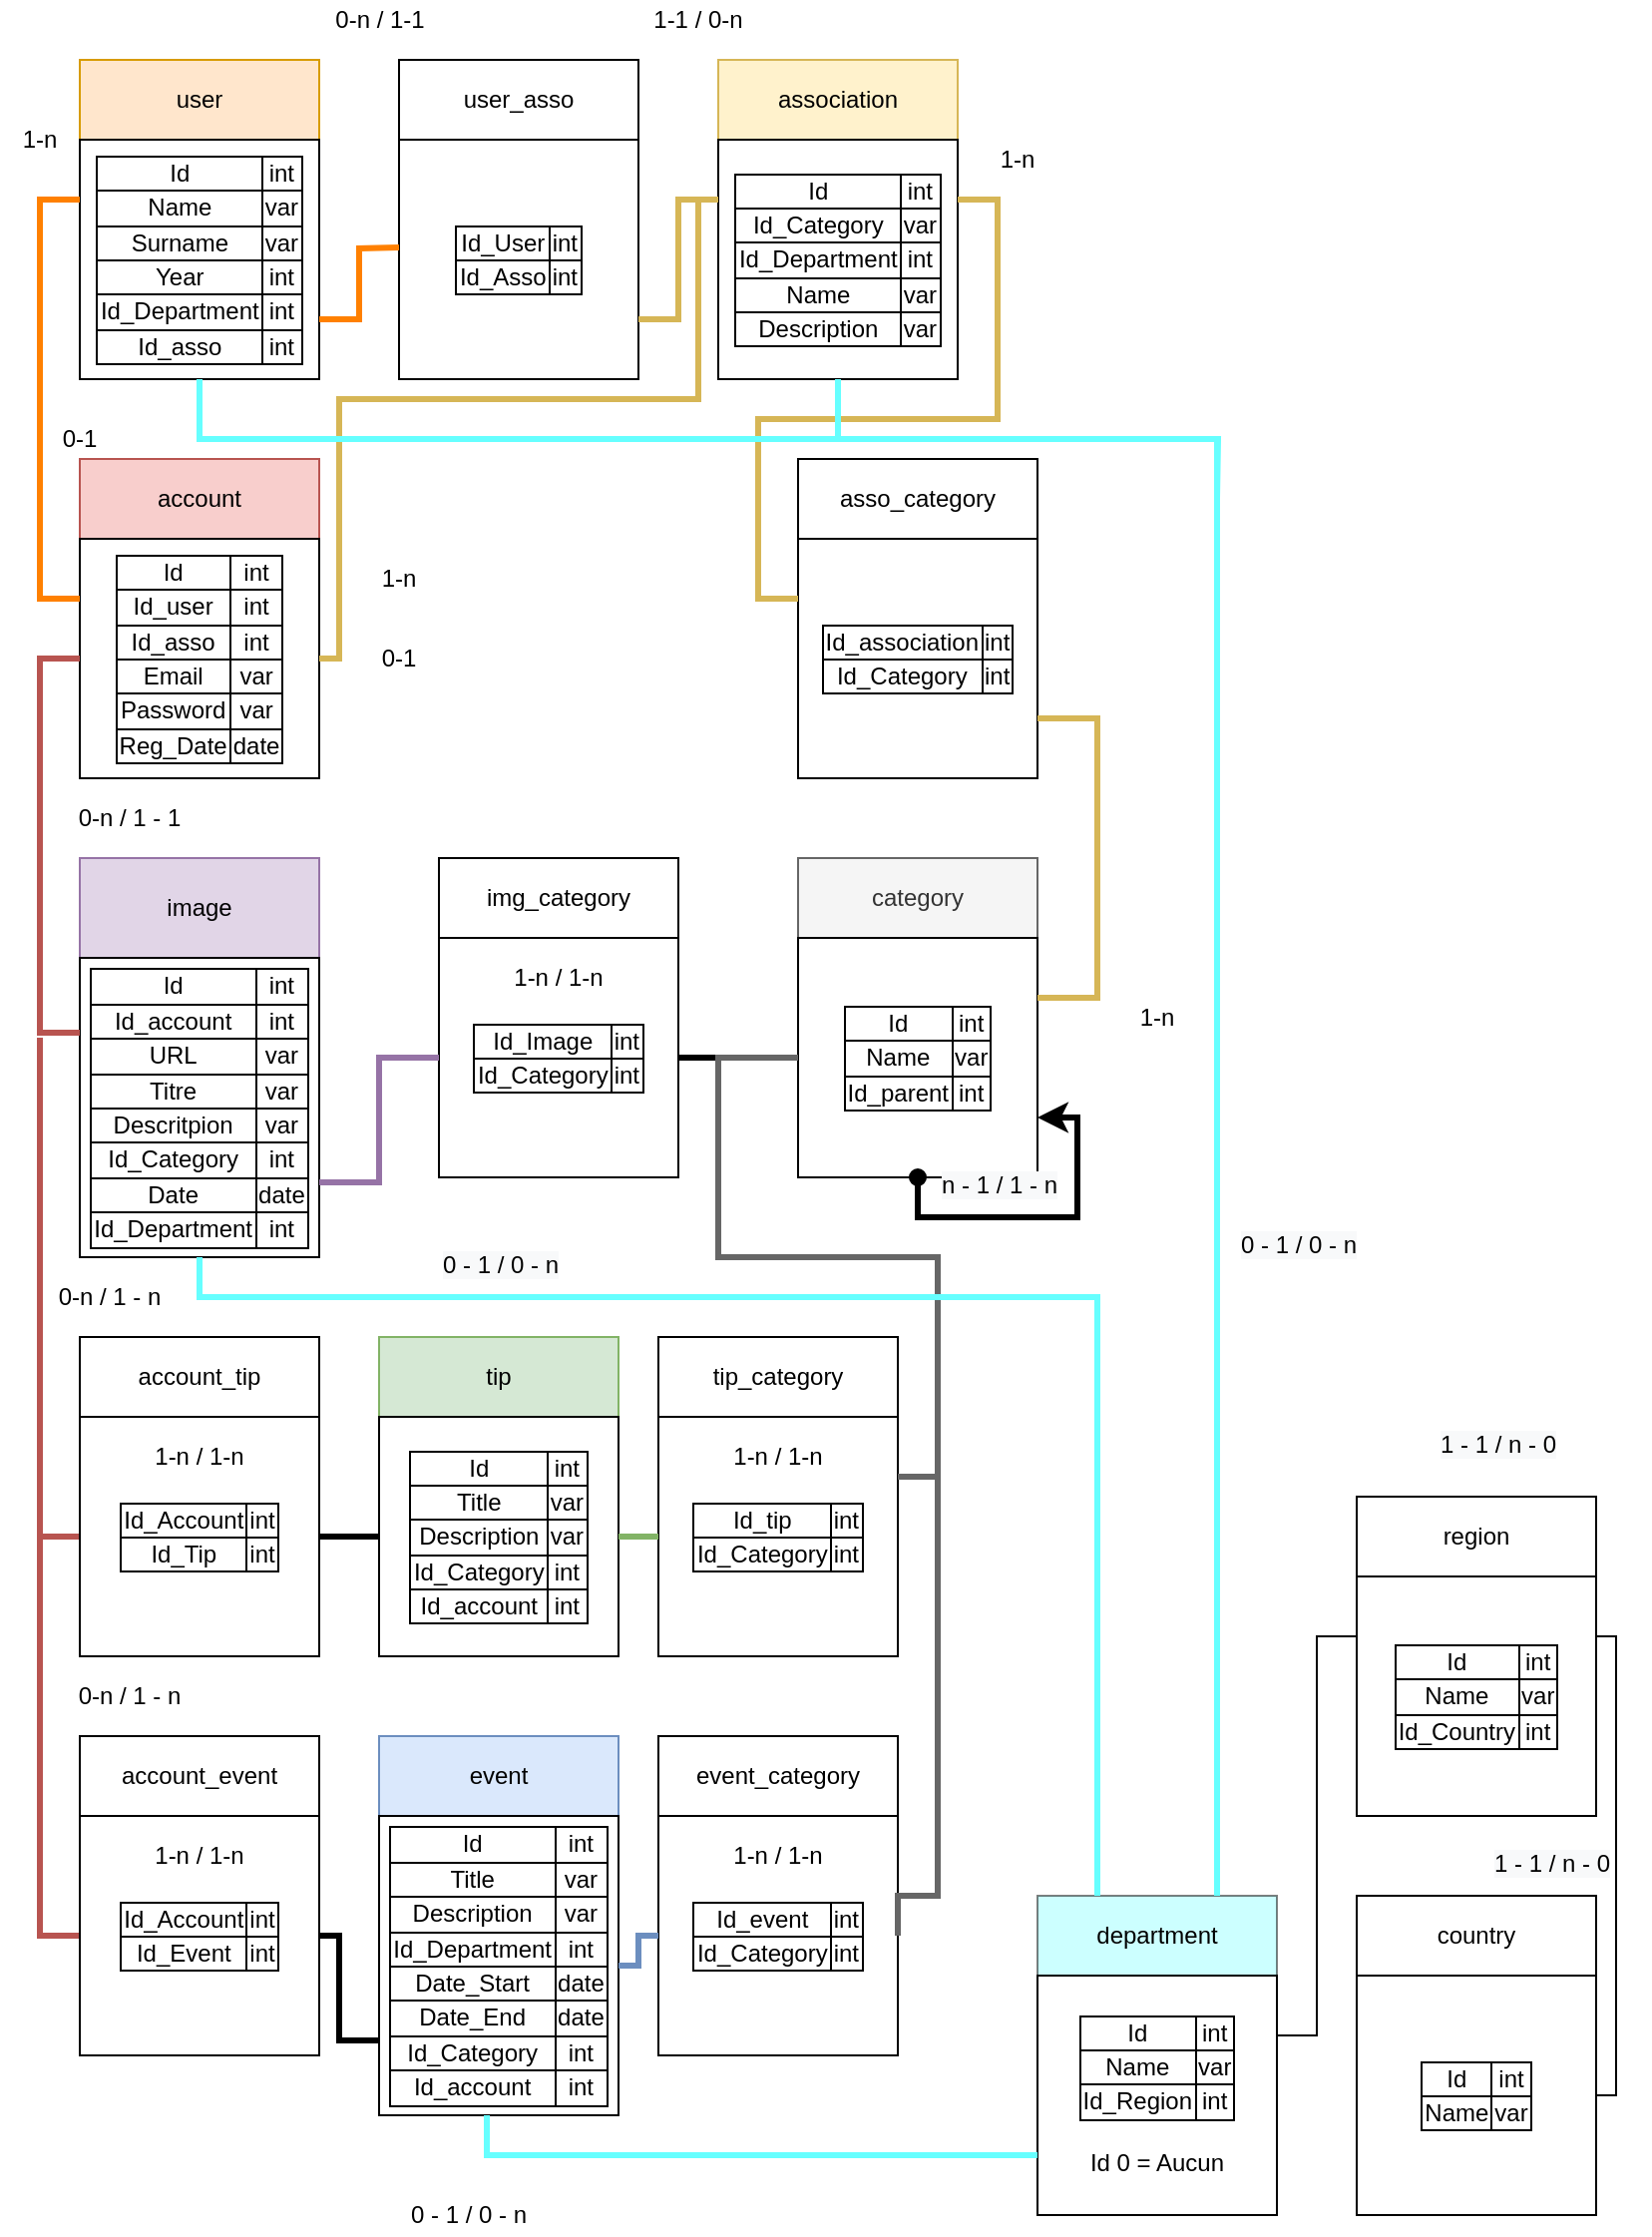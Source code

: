 <mxfile version="13.9.9" type="device"><diagram id="eTIAc1IuQYSeuGoVM9il" name="Page-1"><mxGraphModel dx="1422" dy="822" grid="1" gridSize="10" guides="1" tooltips="1" connect="1" arrows="1" fold="1" page="1" pageScale="1" pageWidth="827" pageHeight="1169" math="0" shadow="0"><root><mxCell id="0"/><mxCell id="1" parent="0"/><mxCell id="b7yWAPKwPUsxDeKE4VkS-41" value="" style="group" parent="1" vertex="1" connectable="0"><mxGeometry x="520" y="960" width="120" height="160" as="geometry"/></mxCell><mxCell id="b7yWAPKwPUsxDeKE4VkS-19" value="department" style="rounded=0;whiteSpace=wrap;html=1;fillColor=#99FFFF;opacity=50;" parent="b7yWAPKwPUsxDeKE4VkS-41" vertex="1"><mxGeometry width="120" height="40" as="geometry"/></mxCell><mxCell id="b7yWAPKwPUsxDeKE4VkS-20" value="&lt;table border=&quot;1&quot; style=&quot;border: 1px solid rgb(0 , 0 , 0) ; border-collapse: collapse&quot;&gt;&lt;tbody&gt;&lt;tr&gt;&lt;td&gt;Id&lt;/td&gt;&lt;td&gt;int&lt;/td&gt;&lt;/tr&gt;&lt;tr&gt;&lt;td&gt;Name&lt;/td&gt;&lt;td&gt;var&lt;/td&gt;&lt;/tr&gt;&lt;tr&gt;&lt;td&gt;Id_Region&lt;/td&gt;&lt;td&gt;int&lt;/td&gt;&lt;/tr&gt;&lt;/tbody&gt;&lt;/table&gt;&lt;br&gt;Id 0 = Aucun" style="rounded=0;whiteSpace=wrap;html=1;" parent="b7yWAPKwPUsxDeKE4VkS-41" vertex="1"><mxGeometry y="40" width="120" height="120" as="geometry"/></mxCell><mxCell id="b7yWAPKwPUsxDeKE4VkS-42" value="" style="group" parent="1" vertex="1" connectable="0"><mxGeometry x="680" y="760" width="120" height="160" as="geometry"/></mxCell><mxCell id="b7yWAPKwPUsxDeKE4VkS-22" value="region" style="rounded=0;whiteSpace=wrap;html=1;" parent="b7yWAPKwPUsxDeKE4VkS-42" vertex="1"><mxGeometry width="120" height="40" as="geometry"/></mxCell><mxCell id="b7yWAPKwPUsxDeKE4VkS-23" value="&lt;table border=&quot;1&quot; style=&quot;border: 1px solid rgb(0 , 0 , 0) ; border-collapse: collapse&quot;&gt;&lt;tbody&gt;&lt;tr&gt;&lt;td&gt;Id&lt;/td&gt;&lt;td&gt;int&lt;/td&gt;&lt;/tr&gt;&lt;tr&gt;&lt;td&gt;Name&lt;/td&gt;&lt;td&gt;var&lt;/td&gt;&lt;/tr&gt;&lt;tr&gt;&lt;td&gt;Id_Country&lt;/td&gt;&lt;td&gt;int&lt;/td&gt;&lt;/tr&gt;&lt;/tbody&gt;&lt;/table&gt;" style="rounded=0;whiteSpace=wrap;html=1;" parent="b7yWAPKwPUsxDeKE4VkS-42" vertex="1"><mxGeometry y="40" width="120" height="120" as="geometry"/></mxCell><mxCell id="b7yWAPKwPUsxDeKE4VkS-43" value="" style="group" parent="1" vertex="1" connectable="0"><mxGeometry x="190" y="880" width="120" height="200" as="geometry"/></mxCell><mxCell id="b7yWAPKwPUsxDeKE4VkS-16" value="event" style="rounded=0;whiteSpace=wrap;html=1;fillColor=#dae8fc;strokeColor=#6c8ebf;" parent="b7yWAPKwPUsxDeKE4VkS-43" vertex="1"><mxGeometry width="120" height="40" as="geometry"/></mxCell><mxCell id="b7yWAPKwPUsxDeKE4VkS-17" value="&lt;table border=&quot;1&quot; style=&quot;border: 1px solid rgb(0 , 0 , 0) ; border-collapse: collapse&quot;&gt;&lt;tbody&gt;&lt;tr&gt;&lt;td&gt;Id&lt;/td&gt;&lt;td&gt;int&lt;/td&gt;&lt;/tr&gt;&lt;tr&gt;&lt;td&gt;Title&lt;/td&gt;&lt;td&gt;var&lt;/td&gt;&lt;/tr&gt;&lt;tr&gt;&lt;td&gt;Description&lt;/td&gt;&lt;td&gt;var&lt;/td&gt;&lt;/tr&gt;&lt;tr&gt;&lt;td&gt;Id_Department&lt;/td&gt;&lt;td&gt;int&lt;/td&gt;&lt;/tr&gt;&lt;tr&gt;&lt;td&gt;Date_Start&lt;/td&gt;&lt;td&gt;date&lt;/td&gt;&lt;/tr&gt;&lt;tr&gt;&lt;td&gt;Date_End&lt;/td&gt;&lt;td&gt;date&lt;/td&gt;&lt;/tr&gt;&lt;tr&gt;&lt;td&gt;Id_Category&lt;/td&gt;&lt;td&gt;int&lt;/td&gt;&lt;/tr&gt;&lt;tr&gt;&lt;td&gt;Id_account&lt;/td&gt;&lt;td&gt;int&lt;/td&gt;&lt;/tr&gt;&lt;/tbody&gt;&lt;/table&gt;" style="rounded=0;whiteSpace=wrap;html=1;" parent="b7yWAPKwPUsxDeKE4VkS-43" vertex="1"><mxGeometry y="40" width="120" height="150" as="geometry"/></mxCell><mxCell id="b7yWAPKwPUsxDeKE4VkS-44" value="" style="group" parent="1" vertex="1" connectable="0"><mxGeometry x="190" y="680" width="120" height="160" as="geometry"/></mxCell><mxCell id="b7yWAPKwPUsxDeKE4VkS-13" value="tip" style="rounded=0;whiteSpace=wrap;html=1;fillColor=#d5e8d4;strokeColor=#82b366;" parent="b7yWAPKwPUsxDeKE4VkS-44" vertex="1"><mxGeometry width="120" height="40" as="geometry"/></mxCell><mxCell id="b7yWAPKwPUsxDeKE4VkS-14" value="&lt;table border=&quot;1&quot; style=&quot;border: 1px solid rgb(0 , 0 , 0) ; border-collapse: collapse&quot;&gt;&lt;tbody&gt;&lt;tr&gt;&lt;td&gt;Id&lt;/td&gt;&lt;td&gt;int&lt;/td&gt;&lt;/tr&gt;&lt;tr&gt;&lt;td&gt;Title&lt;/td&gt;&lt;td&gt;var&lt;/td&gt;&lt;/tr&gt;&lt;tr&gt;&lt;td&gt;Description&lt;/td&gt;&lt;td&gt;var&lt;/td&gt;&lt;/tr&gt;&lt;tr&gt;&lt;td&gt;Id_Category&lt;/td&gt;&lt;td&gt;int&lt;/td&gt;&lt;/tr&gt;&lt;tr&gt;&lt;td&gt;Id_account&lt;/td&gt;&lt;td&gt;int&lt;/td&gt;&lt;/tr&gt;&lt;/tbody&gt;&lt;/table&gt;" style="rounded=0;whiteSpace=wrap;html=1;" parent="b7yWAPKwPUsxDeKE4VkS-44" vertex="1"><mxGeometry y="40" width="120" height="120" as="geometry"/></mxCell><mxCell id="b7yWAPKwPUsxDeKE4VkS-45" value="" style="group" parent="1" vertex="1" connectable="0"><mxGeometry x="40" y="440" width="120" height="200" as="geometry"/></mxCell><mxCell id="b7yWAPKwPUsxDeKE4VkS-10" value="image" style="rounded=0;whiteSpace=wrap;html=1;fillColor=#e1d5e7;strokeColor=#9673a6;" parent="b7yWAPKwPUsxDeKE4VkS-45" vertex="1"><mxGeometry width="120" height="50" as="geometry"/></mxCell><mxCell id="b7yWAPKwPUsxDeKE4VkS-11" value="&lt;table border=&quot;1&quot; style=&quot;border: 1px solid rgb(0 , 0 , 0) ; border-collapse: collapse&quot;&gt;&lt;tbody&gt;&lt;tr&gt;&lt;td&gt;Id&lt;/td&gt;&lt;td&gt;int&lt;/td&gt;&lt;/tr&gt;&lt;tr&gt;&lt;td&gt;Id_account&lt;/td&gt;&lt;td&gt;int&lt;/td&gt;&lt;/tr&gt;&lt;tr&gt;&lt;td&gt;URL&lt;/td&gt;&lt;td&gt;var&lt;/td&gt;&lt;/tr&gt;&lt;tr&gt;&lt;td&gt;Titre&lt;/td&gt;&lt;td&gt;var&lt;/td&gt;&lt;/tr&gt;&lt;tr&gt;&lt;td&gt;Descritpion&lt;/td&gt;&lt;td&gt;var&lt;/td&gt;&lt;/tr&gt;&lt;tr&gt;&lt;td&gt;Id_Category&lt;/td&gt;&lt;td&gt;int&lt;/td&gt;&lt;/tr&gt;&lt;tr&gt;&lt;td&gt;Date&lt;/td&gt;&lt;td&gt;date&lt;/td&gt;&lt;/tr&gt;&lt;tr&gt;&lt;td&gt;Id_Department&lt;/td&gt;&lt;td&gt;int&lt;/td&gt;&lt;/tr&gt;&lt;/tbody&gt;&lt;/table&gt;" style="rounded=0;whiteSpace=wrap;html=1;" parent="b7yWAPKwPUsxDeKE4VkS-45" vertex="1"><mxGeometry y="50" width="120" height="150" as="geometry"/></mxCell><mxCell id="b7yWAPKwPUsxDeKE4VkS-46" value="" style="group;fillColor=#f8cecc;strokeColor=#b85450;" parent="1" vertex="1" connectable="0"><mxGeometry x="40" y="240" width="120" height="160" as="geometry"/></mxCell><mxCell id="b7yWAPKwPUsxDeKE4VkS-7" value="account" style="rounded=0;whiteSpace=wrap;html=1;fillColor=#f8cecc;strokeColor=#b85450;" parent="b7yWAPKwPUsxDeKE4VkS-46" vertex="1"><mxGeometry width="120" height="40" as="geometry"/></mxCell><mxCell id="b7yWAPKwPUsxDeKE4VkS-8" value="&lt;table border=&quot;1&quot; style=&quot;border: 1px solid rgb(0 , 0 , 0) ; border-collapse: collapse&quot;&gt;&lt;tbody&gt;&lt;tr&gt;&lt;td&gt;Id&lt;/td&gt;&lt;td&gt;int&lt;/td&gt;&lt;/tr&gt;&lt;tr&gt;&lt;td&gt;Id_user&lt;/td&gt;&lt;td&gt;int&lt;/td&gt;&lt;/tr&gt;&lt;tr&gt;&lt;td&gt;Id_asso&lt;/td&gt;&lt;td&gt;int&lt;/td&gt;&lt;/tr&gt;&lt;tr&gt;&lt;td&gt;Email&lt;/td&gt;&lt;td&gt;var&lt;/td&gt;&lt;/tr&gt;&lt;tr&gt;&lt;td&gt;Password&lt;/td&gt;&lt;td&gt;var&lt;/td&gt;&lt;/tr&gt;&lt;tr&gt;&lt;td&gt;Reg_Date&lt;/td&gt;&lt;td&gt;date&lt;/td&gt;&lt;/tr&gt;&lt;/tbody&gt;&lt;/table&gt;" style="rounded=0;whiteSpace=wrap;html=1;" parent="b7yWAPKwPUsxDeKE4VkS-46" vertex="1"><mxGeometry y="40" width="120" height="120" as="geometry"/></mxCell><mxCell id="b7yWAPKwPUsxDeKE4VkS-47" value="" style="group" parent="1" vertex="1" connectable="0"><mxGeometry x="360" y="40" width="120" height="160" as="geometry"/></mxCell><mxCell id="b7yWAPKwPUsxDeKE4VkS-4" value="association" style="rounded=0;whiteSpace=wrap;html=1;fillColor=#fff2cc;strokeColor=#d6b656;" parent="b7yWAPKwPUsxDeKE4VkS-47" vertex="1"><mxGeometry width="120" height="40" as="geometry"/></mxCell><mxCell id="b7yWAPKwPUsxDeKE4VkS-5" value="&lt;table border=&quot;1&quot; style=&quot;border: 1px solid rgb(0 , 0 , 0) ; border-collapse: collapse&quot;&gt;&lt;tbody&gt;&lt;tr&gt;&lt;td style=&quot;border-collapse: collapse&quot;&gt;Id&lt;/td&gt;&lt;td&gt;int&lt;/td&gt;&lt;/tr&gt;&lt;tr&gt;&lt;td&gt;Id_Category&lt;/td&gt;&lt;td&gt;var&lt;/td&gt;&lt;/tr&gt;&lt;tr&gt;&lt;td&gt;Id_Department&lt;/td&gt;&lt;td&gt;int&lt;/td&gt;&lt;/tr&gt;&lt;tr&gt;&lt;td&gt;Name&lt;/td&gt;&lt;td&gt;var&lt;/td&gt;&lt;/tr&gt;&lt;tr&gt;&lt;td&gt;Description&lt;/td&gt;&lt;td&gt;var&lt;/td&gt;&lt;/tr&gt;&lt;/tbody&gt;&lt;/table&gt;" style="rounded=0;whiteSpace=wrap;html=1;" parent="b7yWAPKwPUsxDeKE4VkS-47" vertex="1"><mxGeometry y="40" width="120" height="120" as="geometry"/></mxCell><mxCell id="b7yWAPKwPUsxDeKE4VkS-48" value="" style="group" parent="1" vertex="1" connectable="0"><mxGeometry x="40" y="40" width="120" height="160" as="geometry"/></mxCell><mxCell id="b7yWAPKwPUsxDeKE4VkS-1" value="user" style="rounded=0;whiteSpace=wrap;html=1;fillColor=#ffe6cc;strokeColor=#d79b00;" parent="b7yWAPKwPUsxDeKE4VkS-48" vertex="1"><mxGeometry width="120" height="40" as="geometry"/></mxCell><mxCell id="b7yWAPKwPUsxDeKE4VkS-2" value="&lt;table border=&quot;1&quot; style=&quot;border: 1px solid rgb(0 , 0 , 0) ; border-collapse: collapse&quot;&gt;&lt;tbody&gt;&lt;tr&gt;&lt;td&gt;Id&lt;/td&gt;&lt;td&gt;int&lt;/td&gt;&lt;/tr&gt;&lt;tr&gt;&lt;td&gt;Name&lt;/td&gt;&lt;td&gt;var&lt;/td&gt;&lt;/tr&gt;&lt;tr&gt;&lt;td&gt;Surname&lt;/td&gt;&lt;td&gt;var&lt;/td&gt;&lt;/tr&gt;&lt;tr&gt;&lt;td&gt;Year&lt;/td&gt;&lt;td&gt;int&lt;/td&gt;&lt;/tr&gt;&lt;tr&gt;&lt;td&gt;Id_Department&lt;/td&gt;&lt;td&gt;int&lt;/td&gt;&lt;/tr&gt;&lt;tr&gt;&lt;td&gt;Id_asso&lt;/td&gt;&lt;td&gt;int&lt;/td&gt;&lt;/tr&gt;&lt;/tbody&gt;&lt;/table&gt;" style="rounded=0;whiteSpace=wrap;html=1;align=center;" parent="b7yWAPKwPUsxDeKE4VkS-48" vertex="1"><mxGeometry y="40" width="120" height="120" as="geometry"/></mxCell><mxCell id="b7yWAPKwPUsxDeKE4VkS-49" value="" style="group" parent="1" vertex="1" connectable="0"><mxGeometry x="680" y="960" width="120" height="160" as="geometry"/></mxCell><mxCell id="b7yWAPKwPUsxDeKE4VkS-25" value="country" style="rounded=0;whiteSpace=wrap;html=1;" parent="b7yWAPKwPUsxDeKE4VkS-49" vertex="1"><mxGeometry width="120" height="40" as="geometry"/></mxCell><mxCell id="b7yWAPKwPUsxDeKE4VkS-26" value="&lt;table border=&quot;1&quot; style=&quot;border: 1px solid rgb(0 , 0 , 0) ; border-collapse: collapse&quot;&gt;&lt;tbody&gt;&lt;tr&gt;&lt;td&gt;Id&lt;/td&gt;&lt;td&gt;int&lt;/td&gt;&lt;/tr&gt;&lt;tr&gt;&lt;td&gt;Name&lt;/td&gt;&lt;td&gt;var&lt;/td&gt;&lt;/tr&gt;&lt;/tbody&gt;&lt;/table&gt;" style="rounded=0;whiteSpace=wrap;html=1;" parent="b7yWAPKwPUsxDeKE4VkS-49" vertex="1"><mxGeometry y="40" width="120" height="120" as="geometry"/></mxCell><mxCell id="b7yWAPKwPUsxDeKE4VkS-50" value="" style="group" parent="1" vertex="1" connectable="0"><mxGeometry x="400" y="440" width="120" height="160" as="geometry"/></mxCell><mxCell id="b7yWAPKwPUsxDeKE4VkS-28" value="category" style="rounded=0;whiteSpace=wrap;html=1;fillColor=#f5f5f5;strokeColor=#666666;fontColor=#333333;" parent="b7yWAPKwPUsxDeKE4VkS-50" vertex="1"><mxGeometry width="120" height="40" as="geometry"/></mxCell><mxCell id="b7yWAPKwPUsxDeKE4VkS-29" value="&lt;table border=&quot;1&quot; style=&quot;border: 1px solid rgb(0 , 0 , 0) ; border-collapse: collapse&quot;&gt;&lt;tbody&gt;&lt;tr&gt;&lt;td&gt;Id&lt;/td&gt;&lt;td&gt;int&lt;/td&gt;&lt;/tr&gt;&lt;tr&gt;&lt;td&gt;Name&lt;/td&gt;&lt;td&gt;var&lt;/td&gt;&lt;/tr&gt;&lt;tr&gt;&lt;td&gt;Id_parent&lt;/td&gt;&lt;td&gt;int&lt;/td&gt;&lt;/tr&gt;&lt;/tbody&gt;&lt;/table&gt;" style="rounded=0;whiteSpace=wrap;html=1;" parent="b7yWAPKwPUsxDeKE4VkS-50" vertex="1"><mxGeometry y="40" width="120" height="120" as="geometry"/></mxCell><mxCell id="b7yWAPKwPUsxDeKE4VkS-88" style="edgeStyle=orthogonalEdgeStyle;rounded=0;orthogonalLoop=1;jettySize=auto;html=1;exitX=0.5;exitY=1;exitDx=0;exitDy=0;entryX=1;entryY=0.75;entryDx=0;entryDy=0;endArrow=classic;endFill=1;strokeWidth=3;startArrow=oval;startFill=1;" parent="b7yWAPKwPUsxDeKE4VkS-50" source="b7yWAPKwPUsxDeKE4VkS-29" target="b7yWAPKwPUsxDeKE4VkS-29" edge="1"><mxGeometry relative="1" as="geometry"/></mxCell><mxCell id="b7yWAPKwPUsxDeKE4VkS-51" value="" style="group" parent="1" vertex="1" connectable="0"><mxGeometry x="200" y="40" width="120" height="160" as="geometry"/></mxCell><mxCell id="b7yWAPKwPUsxDeKE4VkS-31" value="user_asso" style="rounded=0;whiteSpace=wrap;html=1;" parent="b7yWAPKwPUsxDeKE4VkS-51" vertex="1"><mxGeometry width="120" height="40" as="geometry"/></mxCell><mxCell id="b7yWAPKwPUsxDeKE4VkS-32" value="&lt;table border=&quot;1&quot; style=&quot;border: 1px solid rgb(0 , 0 , 0) ; border-collapse: collapse&quot;&gt;&lt;tbody&gt;&lt;tr&gt;&lt;td&gt;Id_User&lt;/td&gt;&lt;td&gt;int&lt;/td&gt;&lt;/tr&gt;&lt;tr&gt;&lt;td&gt;Id_Asso&lt;/td&gt;&lt;td&gt;int&lt;/td&gt;&lt;/tr&gt;&lt;/tbody&gt;&lt;/table&gt;" style="rounded=0;whiteSpace=wrap;html=1;" parent="b7yWAPKwPUsxDeKE4VkS-51" vertex="1"><mxGeometry y="40" width="120" height="120" as="geometry"/></mxCell><mxCell id="b7yWAPKwPUsxDeKE4VkS-52" value="" style="group" parent="1" vertex="1" connectable="0"><mxGeometry x="220" y="440" width="120" height="160" as="geometry"/></mxCell><mxCell id="b7yWAPKwPUsxDeKE4VkS-34" value="img_category" style="rounded=0;whiteSpace=wrap;html=1;" parent="b7yWAPKwPUsxDeKE4VkS-52" vertex="1"><mxGeometry width="120" height="40" as="geometry"/></mxCell><mxCell id="b7yWAPKwPUsxDeKE4VkS-35" value="&lt;table border=&quot;1&quot; style=&quot;border: 1px solid rgb(0 , 0 , 0) ; border-collapse: collapse&quot;&gt;&lt;tbody&gt;&lt;tr&gt;&lt;td&gt;Id_Image&lt;/td&gt;&lt;td&gt;int&lt;/td&gt;&lt;/tr&gt;&lt;tr&gt;&lt;td&gt;Id_Category&lt;/td&gt;&lt;td&gt;int&lt;/td&gt;&lt;/tr&gt;&lt;/tbody&gt;&lt;/table&gt;" style="rounded=0;whiteSpace=wrap;html=1;" parent="b7yWAPKwPUsxDeKE4VkS-52" vertex="1"><mxGeometry y="40" width="120" height="120" as="geometry"/></mxCell><mxCell id="b7yWAPKwPUsxDeKE4VkS-91" value="1-n / 1-n" style="text;html=1;strokeColor=none;fillColor=none;align=center;verticalAlign=middle;whiteSpace=wrap;rounded=0;opacity=50;" parent="b7yWAPKwPUsxDeKE4VkS-52" vertex="1"><mxGeometry x="30" y="50" width="60" height="20" as="geometry"/></mxCell><mxCell id="b7yWAPKwPUsxDeKE4VkS-53" value="" style="group" parent="1" vertex="1" connectable="0"><mxGeometry x="330" y="680" width="120" height="160" as="geometry"/></mxCell><mxCell id="b7yWAPKwPUsxDeKE4VkS-37" value="tip_category" style="rounded=0;whiteSpace=wrap;html=1;" parent="b7yWAPKwPUsxDeKE4VkS-53" vertex="1"><mxGeometry width="120" height="40" as="geometry"/></mxCell><mxCell id="b7yWAPKwPUsxDeKE4VkS-38" value="&lt;table border=&quot;1&quot; style=&quot;border: 1px solid rgb(0 , 0 , 0) ; border-collapse: collapse&quot;&gt;&lt;tbody&gt;&lt;tr&gt;&lt;td&gt;Id_tip&lt;/td&gt;&lt;td&gt;int&lt;/td&gt;&lt;/tr&gt;&lt;tr&gt;&lt;td&gt;Id_Category&lt;/td&gt;&lt;td&gt;int&lt;/td&gt;&lt;/tr&gt;&lt;/tbody&gt;&lt;/table&gt;" style="rounded=0;whiteSpace=wrap;html=1;" parent="b7yWAPKwPUsxDeKE4VkS-53" vertex="1"><mxGeometry y="40" width="120" height="120" as="geometry"/></mxCell><mxCell id="b7yWAPKwPUsxDeKE4VkS-90" value="1-n / 1-n" style="text;html=1;strokeColor=none;fillColor=none;align=center;verticalAlign=middle;whiteSpace=wrap;rounded=0;opacity=50;" parent="b7yWAPKwPUsxDeKE4VkS-53" vertex="1"><mxGeometry x="30" y="50" width="60" height="20" as="geometry"/></mxCell><mxCell id="b7yWAPKwPUsxDeKE4VkS-54" value="" style="group" parent="1" vertex="1" connectable="0"><mxGeometry x="400" y="240" width="120" height="160" as="geometry"/></mxCell><mxCell id="b7yWAPKwPUsxDeKE4VkS-39" value="asso_category" style="rounded=0;whiteSpace=wrap;html=1;" parent="b7yWAPKwPUsxDeKE4VkS-54" vertex="1"><mxGeometry width="120" height="40" as="geometry"/></mxCell><mxCell id="b7yWAPKwPUsxDeKE4VkS-40" value="&lt;table border=&quot;1&quot; style=&quot;border: 1px solid rgb(0 , 0 , 0) ; border-collapse: collapse&quot;&gt;&lt;tbody&gt;&lt;tr&gt;&lt;td&gt;Id_association&lt;/td&gt;&lt;td&gt;int&lt;/td&gt;&lt;/tr&gt;&lt;tr&gt;&lt;td&gt;Id_Category&lt;/td&gt;&lt;td&gt;int&lt;/td&gt;&lt;/tr&gt;&lt;/tbody&gt;&lt;/table&gt;" style="rounded=0;whiteSpace=wrap;html=1;" parent="b7yWAPKwPUsxDeKE4VkS-54" vertex="1"><mxGeometry y="40" width="120" height="120" as="geometry"/></mxCell><mxCell id="b7yWAPKwPUsxDeKE4VkS-55" style="edgeStyle=orthogonalEdgeStyle;rounded=0;orthogonalLoop=1;jettySize=auto;html=1;exitX=1;exitY=0.5;exitDx=0;exitDy=0;entryX=1;entryY=0.25;entryDx=0;entryDy=0;endArrow=none;endFill=0;" parent="1" source="b7yWAPKwPUsxDeKE4VkS-26" target="b7yWAPKwPUsxDeKE4VkS-23" edge="1"><mxGeometry relative="1" as="geometry"><mxPoint x="161" y="970" as="sourcePoint"/><mxPoint x="161" y="800" as="targetPoint"/><Array as="points"><mxPoint x="810" y="1060"/><mxPoint x="810" y="830"/></Array></mxGeometry></mxCell><mxCell id="b7yWAPKwPUsxDeKE4VkS-56" style="edgeStyle=orthogonalEdgeStyle;rounded=0;orthogonalLoop=1;jettySize=auto;html=1;exitX=0;exitY=0.25;exitDx=0;exitDy=0;endArrow=none;endFill=0;entryX=1;entryY=0.25;entryDx=0;entryDy=0;" parent="1" source="b7yWAPKwPUsxDeKE4VkS-23" target="b7yWAPKwPUsxDeKE4VkS-20" edge="1"><mxGeometry relative="1" as="geometry"/></mxCell><mxCell id="b7yWAPKwPUsxDeKE4VkS-57" value="" style="group" parent="1" vertex="1" connectable="0"><mxGeometry x="330" y="880" width="120" height="160" as="geometry"/></mxCell><mxCell id="b7yWAPKwPUsxDeKE4VkS-58" value="event_category" style="rounded=0;whiteSpace=wrap;html=1;" parent="b7yWAPKwPUsxDeKE4VkS-57" vertex="1"><mxGeometry width="120" height="40" as="geometry"/></mxCell><mxCell id="b7yWAPKwPUsxDeKE4VkS-59" value="&lt;table border=&quot;1&quot; style=&quot;border: 1px solid rgb(0 , 0 , 0) ; border-collapse: collapse&quot;&gt;&lt;tbody&gt;&lt;tr&gt;&lt;td&gt;Id_event&lt;/td&gt;&lt;td&gt;int&lt;/td&gt;&lt;/tr&gt;&lt;tr&gt;&lt;td&gt;Id_Category&lt;/td&gt;&lt;td&gt;int&lt;/td&gt;&lt;/tr&gt;&lt;/tbody&gt;&lt;/table&gt;" style="rounded=0;whiteSpace=wrap;html=1;" parent="b7yWAPKwPUsxDeKE4VkS-57" vertex="1"><mxGeometry y="40" width="120" height="120" as="geometry"/></mxCell><mxCell id="b7yWAPKwPUsxDeKE4VkS-92" value="1-n / 1-n" style="text;html=1;strokeColor=none;fillColor=none;align=center;verticalAlign=middle;whiteSpace=wrap;rounded=0;opacity=50;" parent="b7yWAPKwPUsxDeKE4VkS-57" vertex="1"><mxGeometry x="30" y="50" width="60" height="20" as="geometry"/></mxCell><mxCell id="b7yWAPKwPUsxDeKE4VkS-60" style="edgeStyle=orthogonalEdgeStyle;rounded=0;orthogonalLoop=1;jettySize=auto;html=1;exitX=1;exitY=0.75;exitDx=0;exitDy=0;endArrow=none;endFill=0;fillColor=#ffe6cc;strokeWidth=3;strokeColor=#FF8000;" parent="1" source="b7yWAPKwPUsxDeKE4VkS-2" edge="1"><mxGeometry relative="1" as="geometry"><mxPoint x="200" y="134" as="targetPoint"/></mxGeometry></mxCell><mxCell id="b7yWAPKwPUsxDeKE4VkS-61" style="edgeStyle=orthogonalEdgeStyle;rounded=0;orthogonalLoop=1;jettySize=auto;html=1;exitX=1;exitY=0.75;exitDx=0;exitDy=0;entryX=0;entryY=0.25;entryDx=0;entryDy=0;endArrow=none;endFill=0;fillColor=#fff2cc;strokeColor=#d6b656;strokeWidth=3;" parent="1" source="b7yWAPKwPUsxDeKE4VkS-32" target="b7yWAPKwPUsxDeKE4VkS-5" edge="1"><mxGeometry relative="1" as="geometry"/></mxCell><mxCell id="b7yWAPKwPUsxDeKE4VkS-62" style="edgeStyle=orthogonalEdgeStyle;rounded=0;orthogonalLoop=1;jettySize=auto;html=1;exitX=0;exitY=0.25;exitDx=0;exitDy=0;entryX=0;entryY=0.25;entryDx=0;entryDy=0;endArrow=none;endFill=0;fillColor=#ffe6cc;strokeWidth=3;strokeColor=#FF8000;" parent="1" source="b7yWAPKwPUsxDeKE4VkS-2" target="b7yWAPKwPUsxDeKE4VkS-8" edge="1"><mxGeometry relative="1" as="geometry"/></mxCell><mxCell id="b7yWAPKwPUsxDeKE4VkS-63" style="edgeStyle=orthogonalEdgeStyle;rounded=0;orthogonalLoop=1;jettySize=auto;html=1;exitX=0;exitY=0.25;exitDx=0;exitDy=0;entryX=1;entryY=0.5;entryDx=0;entryDy=0;endArrow=none;endFill=0;fillColor=#fff2cc;strokeColor=#d6b656;strokeWidth=3;" parent="1" source="b7yWAPKwPUsxDeKE4VkS-5" target="b7yWAPKwPUsxDeKE4VkS-8" edge="1"><mxGeometry relative="1" as="geometry"><Array as="points"><mxPoint x="350" y="110"/><mxPoint x="350" y="210"/><mxPoint x="170" y="210"/><mxPoint x="170" y="340"/></Array></mxGeometry></mxCell><mxCell id="b7yWAPKwPUsxDeKE4VkS-64" style="edgeStyle=orthogonalEdgeStyle;rounded=0;orthogonalLoop=1;jettySize=auto;html=1;exitX=1;exitY=0.25;exitDx=0;exitDy=0;entryX=0;entryY=0.25;entryDx=0;entryDy=0;endArrow=none;endFill=0;fillColor=#fff2cc;strokeColor=#d6b656;strokeWidth=3;" parent="1" source="b7yWAPKwPUsxDeKE4VkS-5" target="b7yWAPKwPUsxDeKE4VkS-40" edge="1"><mxGeometry relative="1" as="geometry"><Array as="points"><mxPoint x="500" y="110"/><mxPoint x="500" y="220"/><mxPoint x="380" y="220"/><mxPoint x="380" y="310"/></Array></mxGeometry></mxCell><mxCell id="b7yWAPKwPUsxDeKE4VkS-65" style="edgeStyle=orthogonalEdgeStyle;rounded=0;orthogonalLoop=1;jettySize=auto;html=1;exitX=1;exitY=0.75;exitDx=0;exitDy=0;endArrow=none;endFill=0;fillColor=#fff2cc;strokeColor=#d6b656;strokeWidth=3;entryX=1;entryY=0.25;entryDx=0;entryDy=0;" parent="1" source="b7yWAPKwPUsxDeKE4VkS-40" target="b7yWAPKwPUsxDeKE4VkS-29" edge="1"><mxGeometry relative="1" as="geometry"><mxPoint x="523" y="527" as="targetPoint"/><Array as="points"><mxPoint x="550" y="370"/><mxPoint x="550" y="510"/></Array></mxGeometry></mxCell><mxCell id="b7yWAPKwPUsxDeKE4VkS-66" style="edgeStyle=orthogonalEdgeStyle;rounded=0;orthogonalLoop=1;jettySize=auto;html=1;exitX=0;exitY=0.5;exitDx=0;exitDy=0;entryX=1;entryY=0.5;entryDx=0;entryDy=0;endArrow=none;endFill=0;strokeWidth=3;" parent="1" source="b7yWAPKwPUsxDeKE4VkS-29" target="b7yWAPKwPUsxDeKE4VkS-35" edge="1"><mxGeometry relative="1" as="geometry"/></mxCell><mxCell id="b7yWAPKwPUsxDeKE4VkS-67" style="edgeStyle=orthogonalEdgeStyle;rounded=0;orthogonalLoop=1;jettySize=auto;html=1;exitX=1;exitY=0.75;exitDx=0;exitDy=0;endArrow=none;endFill=0;strokeColor=#9673a6;strokeWidth=3;fillColor=#e1d5e7;" parent="1" source="b7yWAPKwPUsxDeKE4VkS-11" target="b7yWAPKwPUsxDeKE4VkS-35" edge="1"><mxGeometry relative="1" as="geometry"/></mxCell><mxCell id="b7yWAPKwPUsxDeKE4VkS-68" style="edgeStyle=orthogonalEdgeStyle;rounded=0;orthogonalLoop=1;jettySize=auto;html=1;endArrow=none;endFill=0;strokeColor=#82b366;strokeWidth=3;fillColor=#d5e8d4;exitX=1;exitY=0.5;exitDx=0;exitDy=0;" parent="1" source="b7yWAPKwPUsxDeKE4VkS-14" target="b7yWAPKwPUsxDeKE4VkS-38" edge="1"><mxGeometry relative="1" as="geometry"><mxPoint x="280" y="780" as="sourcePoint"/><Array as="points"><mxPoint x="320" y="780"/><mxPoint x="320" y="780"/></Array></mxGeometry></mxCell><mxCell id="b7yWAPKwPUsxDeKE4VkS-69" style="edgeStyle=orthogonalEdgeStyle;rounded=0;orthogonalLoop=1;jettySize=auto;html=1;exitX=1;exitY=0.5;exitDx=0;exitDy=0;endArrow=none;endFill=0;strokeColor=#6c8ebf;strokeWidth=3;fillColor=#dae8fc;entryX=0;entryY=0.5;entryDx=0;entryDy=0;" parent="1" source="b7yWAPKwPUsxDeKE4VkS-17" target="b7yWAPKwPUsxDeKE4VkS-59" edge="1"><mxGeometry relative="1" as="geometry"><mxPoint x="310" y="938" as="targetPoint"/><Array as="points"><mxPoint x="320" y="995"/><mxPoint x="320" y="980"/></Array></mxGeometry></mxCell><mxCell id="b7yWAPKwPUsxDeKE4VkS-70" style="edgeStyle=orthogonalEdgeStyle;rounded=0;orthogonalLoop=1;jettySize=auto;html=1;exitX=1;exitY=0.25;exitDx=0;exitDy=0;endArrow=none;endFill=0;strokeColor=#666666;strokeWidth=3;fillColor=#f5f5f5;entryX=0;entryY=0.5;entryDx=0;entryDy=0;" parent="1" source="b7yWAPKwPUsxDeKE4VkS-38" edge="1" target="b7yWAPKwPUsxDeKE4VkS-29"><mxGeometry relative="1" as="geometry"><mxPoint x="360" y="540" as="targetPoint"/><Array as="points"><mxPoint x="470" y="750"/><mxPoint x="470" y="640"/><mxPoint x="360" y="640"/><mxPoint x="360" y="540"/></Array></mxGeometry></mxCell><mxCell id="b7yWAPKwPUsxDeKE4VkS-71" style="edgeStyle=orthogonalEdgeStyle;rounded=0;orthogonalLoop=1;jettySize=auto;html=1;exitX=1;exitY=0.5;exitDx=0;exitDy=0;endArrow=none;endFill=0;strokeColor=#666666;strokeWidth=3;fillColor=#f5f5f5;entryX=1;entryY=0.25;entryDx=0;entryDy=0;" parent="1" source="b7yWAPKwPUsxDeKE4VkS-59" edge="1" target="b7yWAPKwPUsxDeKE4VkS-38"><mxGeometry relative="1" as="geometry"><mxPoint x="450" y="780" as="targetPoint"/><Array as="points"><mxPoint x="470" y="960"/><mxPoint x="470" y="750"/></Array></mxGeometry></mxCell><mxCell id="b7yWAPKwPUsxDeKE4VkS-72" style="edgeStyle=orthogonalEdgeStyle;rounded=0;orthogonalLoop=1;jettySize=auto;html=1;exitX=0;exitY=0.5;exitDx=0;exitDy=0;entryX=0;entryY=0.25;entryDx=0;entryDy=0;endArrow=none;endFill=0;strokeColor=#b85450;strokeWidth=3;fillColor=#f8cecc;" parent="1" source="b7yWAPKwPUsxDeKE4VkS-8" target="b7yWAPKwPUsxDeKE4VkS-11" edge="1"><mxGeometry relative="1" as="geometry"/></mxCell><mxCell id="b7yWAPKwPUsxDeKE4VkS-73" style="edgeStyle=orthogonalEdgeStyle;rounded=0;orthogonalLoop=1;jettySize=auto;html=1;exitX=0;exitY=0.5;exitDx=0;exitDy=0;endArrow=none;endFill=0;strokeColor=#b85450;strokeWidth=3;fillColor=#f8cecc;" parent="1" source="ARBKQkDVy8x6qpY8eKLi-3" edge="1"><mxGeometry relative="1" as="geometry"><mxPoint x="20" y="530" as="targetPoint"/><Array as="points"><mxPoint x="20" y="780"/></Array></mxGeometry></mxCell><mxCell id="b7yWAPKwPUsxDeKE4VkS-74" style="edgeStyle=orthogonalEdgeStyle;rounded=0;orthogonalLoop=1;jettySize=auto;html=1;exitX=0;exitY=0.5;exitDx=0;exitDy=0;endArrow=none;endFill=0;strokeColor=#b85450;strokeWidth=3;fillColor=#f8cecc;" parent="1" source="ARBKQkDVy8x6qpY8eKLi-8" edge="1"><mxGeometry relative="1" as="geometry"><mxPoint x="20" y="780" as="targetPoint"/><Array as="points"><mxPoint x="20" y="980"/></Array></mxGeometry></mxCell><mxCell id="b7yWAPKwPUsxDeKE4VkS-75" style="edgeStyle=orthogonalEdgeStyle;rounded=0;orthogonalLoop=1;jettySize=auto;html=1;exitX=0;exitY=0.75;exitDx=0;exitDy=0;entryX=0.45;entryY=1;entryDx=0;entryDy=0;entryPerimeter=0;endArrow=none;endFill=0;strokeWidth=3;strokeColor=#66FFFF;" parent="1" source="b7yWAPKwPUsxDeKE4VkS-20" target="b7yWAPKwPUsxDeKE4VkS-17" edge="1"><mxGeometry relative="1" as="geometry"><Array as="points"><mxPoint x="244" y="1090"/></Array></mxGeometry></mxCell><mxCell id="b7yWAPKwPUsxDeKE4VkS-76" style="edgeStyle=orthogonalEdgeStyle;rounded=0;orthogonalLoop=1;jettySize=auto;html=1;exitX=0.25;exitY=0;exitDx=0;exitDy=0;entryX=0.5;entryY=1;entryDx=0;entryDy=0;endArrow=none;endFill=0;strokeWidth=3;strokeColor=#66FFFF;" parent="1" source="b7yWAPKwPUsxDeKE4VkS-19" target="b7yWAPKwPUsxDeKE4VkS-11" edge="1"><mxGeometry relative="1" as="geometry"><Array as="points"><mxPoint x="550" y="660"/><mxPoint x="100" y="660"/></Array></mxGeometry></mxCell><mxCell id="b7yWAPKwPUsxDeKE4VkS-77" style="edgeStyle=orthogonalEdgeStyle;rounded=0;orthogonalLoop=1;jettySize=auto;html=1;exitX=0.5;exitY=1;exitDx=0;exitDy=0;endArrow=none;endFill=0;strokeWidth=3;strokeColor=#66FFFF;" parent="1" source="b7yWAPKwPUsxDeKE4VkS-2" edge="1"><mxGeometry relative="1" as="geometry"><mxPoint x="610" y="260" as="targetPoint"/></mxGeometry></mxCell><mxCell id="b7yWAPKwPUsxDeKE4VkS-78" style="edgeStyle=orthogonalEdgeStyle;rounded=0;orthogonalLoop=1;jettySize=auto;html=1;exitX=0.5;exitY=1;exitDx=0;exitDy=0;endArrow=none;endFill=0;strokeWidth=3;strokeColor=#66FFFF;" parent="1" source="b7yWAPKwPUsxDeKE4VkS-5" edge="1"><mxGeometry relative="1" as="geometry"><mxPoint x="420" y="230" as="targetPoint"/></mxGeometry></mxCell><mxCell id="b7yWAPKwPUsxDeKE4VkS-79" style="edgeStyle=orthogonalEdgeStyle;rounded=0;orthogonalLoop=1;jettySize=auto;html=1;exitX=0.75;exitY=0;exitDx=0;exitDy=0;endArrow=none;endFill=0;strokeWidth=3;fillColor=#cce5ff;strokeColor=#66FFFF;" parent="1" source="b7yWAPKwPUsxDeKE4VkS-19" edge="1"><mxGeometry relative="1" as="geometry"><mxPoint x="610" y="230" as="targetPoint"/><Array as="points"><mxPoint x="610" y="250"/></Array></mxGeometry></mxCell><mxCell id="b7yWAPKwPUsxDeKE4VkS-80" value="1-n" style="text;html=1;strokeColor=none;fillColor=none;align=center;verticalAlign=middle;whiteSpace=wrap;rounded=0;opacity=50;" parent="1" vertex="1"><mxGeometry y="70" width="40" height="20" as="geometry"/></mxCell><mxCell id="b7yWAPKwPUsxDeKE4VkS-81" value="0-1" style="text;html=1;strokeColor=none;fillColor=none;align=center;verticalAlign=middle;whiteSpace=wrap;rounded=0;opacity=50;" parent="1" vertex="1"><mxGeometry x="20" y="220" width="40" height="20" as="geometry"/></mxCell><mxCell id="b7yWAPKwPUsxDeKE4VkS-82" value="0-n / 1-1" style="text;html=1;align=center;verticalAlign=middle;resizable=0;points=[];autosize=1;" parent="1" vertex="1"><mxGeometry x="160" y="10" width="60" height="20" as="geometry"/></mxCell><mxCell id="b7yWAPKwPUsxDeKE4VkS-83" value="1-1 / 0-n" style="text;html=1;strokeColor=none;fillColor=none;align=center;verticalAlign=middle;whiteSpace=wrap;rounded=0;opacity=50;" parent="1" vertex="1"><mxGeometry x="320" y="10" width="60" height="20" as="geometry"/></mxCell><mxCell id="b7yWAPKwPUsxDeKE4VkS-84" value="0-1" style="text;html=1;strokeColor=none;fillColor=none;align=center;verticalAlign=middle;whiteSpace=wrap;rounded=0;opacity=50;" parent="1" vertex="1"><mxGeometry x="180" y="330" width="40" height="20" as="geometry"/></mxCell><mxCell id="b7yWAPKwPUsxDeKE4VkS-85" value="1-n" style="text;html=1;strokeColor=none;fillColor=none;align=center;verticalAlign=middle;whiteSpace=wrap;rounded=0;opacity=50;" parent="1" vertex="1"><mxGeometry x="180" y="290" width="40" height="20" as="geometry"/></mxCell><mxCell id="b7yWAPKwPUsxDeKE4VkS-86" value="1-n" style="text;html=1;strokeColor=none;fillColor=none;align=center;verticalAlign=middle;whiteSpace=wrap;rounded=0;opacity=50;" parent="1" vertex="1"><mxGeometry x="490" y="80" width="40" height="20" as="geometry"/></mxCell><mxCell id="b7yWAPKwPUsxDeKE4VkS-87" value="1-n" style="text;html=1;strokeColor=none;fillColor=none;align=center;verticalAlign=middle;whiteSpace=wrap;rounded=0;opacity=50;" parent="1" vertex="1"><mxGeometry x="560" y="510" width="40" height="20" as="geometry"/></mxCell><mxCell id="b7yWAPKwPUsxDeKE4VkS-89" value="0-n / 1 - 1" style="text;html=1;strokeColor=none;fillColor=none;align=center;verticalAlign=middle;whiteSpace=wrap;rounded=0;opacity=50;" parent="1" vertex="1"><mxGeometry x="30" y="410" width="70" height="20" as="geometry"/></mxCell><mxCell id="b7yWAPKwPUsxDeKE4VkS-93" value="0-n / 1 - n" style="text;html=1;strokeColor=none;fillColor=none;align=center;verticalAlign=middle;whiteSpace=wrap;rounded=0;opacity=50;" parent="1" vertex="1"><mxGeometry x="20" y="650" width="70" height="20" as="geometry"/></mxCell><mxCell id="b7yWAPKwPUsxDeKE4VkS-94" value="0-n / 1 - n" style="text;html=1;strokeColor=none;fillColor=none;align=center;verticalAlign=middle;whiteSpace=wrap;rounded=0;opacity=50;" parent="1" vertex="1"><mxGeometry x="30" y="850" width="70" height="20" as="geometry"/></mxCell><mxCell id="b7yWAPKwPUsxDeKE4VkS-95" value="0 - 1 / 0 - n" style="text;html=1;strokeColor=none;fillColor=none;align=center;verticalAlign=middle;whiteSpace=wrap;rounded=0;opacity=50;" parent="1" vertex="1"><mxGeometry x="200" y="1110" width="70" height="20" as="geometry"/></mxCell><mxCell id="b7yWAPKwPUsxDeKE4VkS-96" value="&lt;span style=&quot;color: rgb(0, 0, 0); font-family: helvetica; font-size: 12px; font-style: normal; font-weight: 400; letter-spacing: normal; text-align: center; text-indent: 0px; text-transform: none; word-spacing: 0px; background-color: rgb(248, 249, 250); display: inline; float: none;&quot;&gt;0 - 1 / 0 - n&lt;/span&gt;" style="text;whiteSpace=wrap;html=1;" parent="1" vertex="1"><mxGeometry x="220" y="630" width="80" height="30" as="geometry"/></mxCell><mxCell id="b7yWAPKwPUsxDeKE4VkS-97" value="&lt;span style=&quot;color: rgb(0, 0, 0); font-family: helvetica; font-size: 12px; font-style: normal; font-weight: 400; letter-spacing: normal; text-align: center; text-indent: 0px; text-transform: none; word-spacing: 0px; background-color: rgb(248, 249, 250); display: inline; float: none;&quot;&gt;0 - 1 / 0 - n&lt;/span&gt;" style="text;whiteSpace=wrap;html=1;" parent="1" vertex="1"><mxGeometry x="620" y="620" width="80" height="30" as="geometry"/></mxCell><mxCell id="b7yWAPKwPUsxDeKE4VkS-98" value="&lt;span style=&quot;color: rgb(0 , 0 , 0) ; font-family: &amp;#34;helvetica&amp;#34; ; font-size: 12px ; font-style: normal ; font-weight: 400 ; letter-spacing: normal ; text-align: center ; text-indent: 0px ; text-transform: none ; word-spacing: 0px ; background-color: rgb(248 , 249 , 250) ; display: inline ; float: none&quot;&gt;1 - 1 / n - 0&lt;/span&gt;" style="text;whiteSpace=wrap;html=1;" parent="1" vertex="1"><mxGeometry x="720" y="720" width="80" height="30" as="geometry"/></mxCell><mxCell id="b7yWAPKwPUsxDeKE4VkS-99" value="&lt;span style=&quot;color: rgb(0 , 0 , 0) ; font-family: &amp;#34;helvetica&amp;#34; ; font-size: 12px ; font-style: normal ; font-weight: 400 ; letter-spacing: normal ; text-align: center ; text-indent: 0px ; text-transform: none ; word-spacing: 0px ; background-color: rgb(248 , 249 , 250) ; display: inline ; float: none&quot;&gt;1 - 1 / n - 0&lt;/span&gt;" style="text;whiteSpace=wrap;html=1;" parent="1" vertex="1"><mxGeometry x="747" y="930" width="80" height="30" as="geometry"/></mxCell><mxCell id="b7yWAPKwPUsxDeKE4VkS-100" value="&lt;span style=&quot;color: rgb(0 , 0 , 0) ; font-family: &amp;#34;helvetica&amp;#34; ; font-size: 12px ; font-style: normal ; font-weight: 400 ; letter-spacing: normal ; text-align: center ; text-indent: 0px ; text-transform: none ; word-spacing: 0px ; background-color: rgb(248 , 249 , 250) ; display: inline ; float: none&quot;&gt;n - 1 / 1 - n&lt;/span&gt;" style="text;whiteSpace=wrap;html=1;" parent="1" vertex="1"><mxGeometry x="470" y="590" width="70" height="30" as="geometry"/></mxCell><mxCell id="ARBKQkDVy8x6qpY8eKLi-1" value="" style="group" vertex="1" connectable="0" parent="1"><mxGeometry x="40" y="680" width="120" height="160" as="geometry"/></mxCell><mxCell id="ARBKQkDVy8x6qpY8eKLi-2" value="account_tip" style="rounded=0;whiteSpace=wrap;html=1;" vertex="1" parent="ARBKQkDVy8x6qpY8eKLi-1"><mxGeometry width="120" height="40" as="geometry"/></mxCell><mxCell id="ARBKQkDVy8x6qpY8eKLi-3" value="&lt;table border=&quot;1&quot; style=&quot;border: 1px solid rgb(0 , 0 , 0) ; border-collapse: collapse&quot;&gt;&lt;tbody&gt;&lt;tr&gt;&lt;td&gt;Id_Account&lt;/td&gt;&lt;td&gt;int&lt;/td&gt;&lt;/tr&gt;&lt;tr&gt;&lt;td&gt;Id_Tip&lt;/td&gt;&lt;td&gt;int&lt;/td&gt;&lt;/tr&gt;&lt;/tbody&gt;&lt;/table&gt;" style="rounded=0;whiteSpace=wrap;html=1;" vertex="1" parent="ARBKQkDVy8x6qpY8eKLi-1"><mxGeometry y="40" width="120" height="120" as="geometry"/></mxCell><mxCell id="ARBKQkDVy8x6qpY8eKLi-4" value="1-n / 1-n" style="text;html=1;strokeColor=none;fillColor=none;align=center;verticalAlign=middle;whiteSpace=wrap;rounded=0;opacity=50;" vertex="1" parent="ARBKQkDVy8x6qpY8eKLi-1"><mxGeometry x="30" y="50" width="60" height="20" as="geometry"/></mxCell><mxCell id="ARBKQkDVy8x6qpY8eKLi-5" style="edgeStyle=orthogonalEdgeStyle;rounded=0;orthogonalLoop=1;jettySize=auto;html=1;exitX=1;exitY=0.5;exitDx=0;exitDy=0;entryX=0;entryY=0.5;entryDx=0;entryDy=0;endArrow=none;endFill=0;strokeWidth=3;" edge="1" parent="1" source="ARBKQkDVy8x6qpY8eKLi-3" target="b7yWAPKwPUsxDeKE4VkS-14"><mxGeometry relative="1" as="geometry"/></mxCell><mxCell id="ARBKQkDVy8x6qpY8eKLi-6" value="" style="group" vertex="1" connectable="0" parent="1"><mxGeometry x="40" y="880" width="120" height="160" as="geometry"/></mxCell><mxCell id="ARBKQkDVy8x6qpY8eKLi-7" value="account_event" style="rounded=0;whiteSpace=wrap;html=1;" vertex="1" parent="ARBKQkDVy8x6qpY8eKLi-6"><mxGeometry width="120" height="40" as="geometry"/></mxCell><mxCell id="ARBKQkDVy8x6qpY8eKLi-8" value="&lt;table border=&quot;1&quot; style=&quot;border: 1px solid rgb(0 , 0 , 0) ; border-collapse: collapse&quot;&gt;&lt;tbody&gt;&lt;tr&gt;&lt;td&gt;Id_Account&lt;/td&gt;&lt;td&gt;int&lt;/td&gt;&lt;/tr&gt;&lt;tr&gt;&lt;td&gt;Id_Event&lt;/td&gt;&lt;td&gt;int&lt;/td&gt;&lt;/tr&gt;&lt;/tbody&gt;&lt;/table&gt;" style="rounded=0;whiteSpace=wrap;html=1;" vertex="1" parent="ARBKQkDVy8x6qpY8eKLi-6"><mxGeometry y="40" width="120" height="120" as="geometry"/></mxCell><mxCell id="ARBKQkDVy8x6qpY8eKLi-9" value="1-n / 1-n" style="text;html=1;strokeColor=none;fillColor=none;align=center;verticalAlign=middle;whiteSpace=wrap;rounded=0;opacity=50;" vertex="1" parent="ARBKQkDVy8x6qpY8eKLi-6"><mxGeometry x="30" y="50" width="60" height="20" as="geometry"/></mxCell><mxCell id="ARBKQkDVy8x6qpY8eKLi-10" style="edgeStyle=orthogonalEdgeStyle;rounded=0;orthogonalLoop=1;jettySize=auto;html=1;exitX=1;exitY=0.5;exitDx=0;exitDy=0;endArrow=none;endFill=0;strokeWidth=3;entryX=0;entryY=0.75;entryDx=0;entryDy=0;" edge="1" parent="1" source="ARBKQkDVy8x6qpY8eKLi-8" target="b7yWAPKwPUsxDeKE4VkS-17"><mxGeometry relative="1" as="geometry"><mxPoint x="175" y="980" as="targetPoint"/><Array as="points"><mxPoint x="170" y="980"/><mxPoint x="170" y="1033"/></Array></mxGeometry></mxCell></root></mxGraphModel></diagram></mxfile>